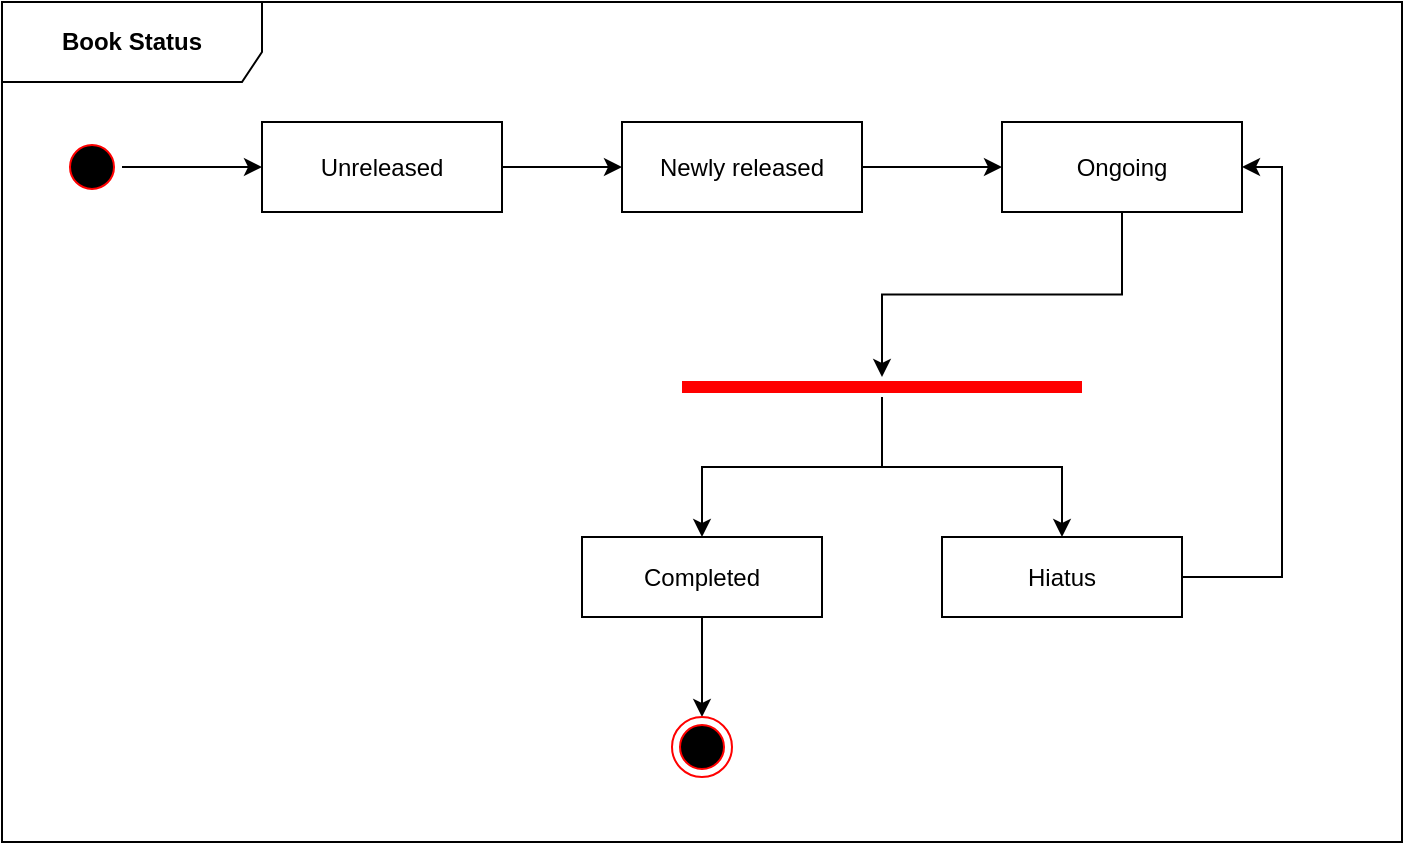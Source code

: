 <mxfile version="21.2.1" type="device">
  <diagram name="Page-1" id="wy4apaUtkzLcrrEGbu5x">
    <mxGraphModel dx="1419" dy="819" grid="1" gridSize="10" guides="1" tooltips="1" connect="1" arrows="1" fold="1" page="1" pageScale="1" pageWidth="850" pageHeight="1100" math="0" shadow="0">
      <root>
        <mxCell id="0" />
        <mxCell id="1" parent="0" />
        <mxCell id="95huX523AQFn9EcMjhDn-1" value="&lt;b&gt;Book Status&lt;/b&gt;" style="shape=umlFrame;whiteSpace=wrap;html=1;pointerEvents=0;width=130;height=40;" vertex="1" parent="1">
          <mxGeometry x="80" y="40" width="700" height="420" as="geometry" />
        </mxCell>
        <mxCell id="95huX523AQFn9EcMjhDn-11" style="edgeStyle=orthogonalEdgeStyle;rounded=0;orthogonalLoop=1;jettySize=auto;html=1;entryX=0;entryY=0.5;entryDx=0;entryDy=0;" edge="1" parent="1" source="95huX523AQFn9EcMjhDn-2" target="95huX523AQFn9EcMjhDn-4">
          <mxGeometry relative="1" as="geometry" />
        </mxCell>
        <mxCell id="95huX523AQFn9EcMjhDn-2" value="" style="ellipse;html=1;shape=startState;fillColor=#000000;strokeColor=#ff0000;" vertex="1" parent="1">
          <mxGeometry x="110" y="107.5" width="30" height="30" as="geometry" />
        </mxCell>
        <mxCell id="95huX523AQFn9EcMjhDn-12" style="edgeStyle=orthogonalEdgeStyle;rounded=0;orthogonalLoop=1;jettySize=auto;html=1;entryX=0;entryY=0.5;entryDx=0;entryDy=0;" edge="1" parent="1" source="95huX523AQFn9EcMjhDn-4" target="95huX523AQFn9EcMjhDn-5">
          <mxGeometry relative="1" as="geometry" />
        </mxCell>
        <mxCell id="95huX523AQFn9EcMjhDn-4" value="Unreleased" style="rounded=0;whiteSpace=wrap;html=1;" vertex="1" parent="1">
          <mxGeometry x="210" y="100" width="120" height="45" as="geometry" />
        </mxCell>
        <mxCell id="95huX523AQFn9EcMjhDn-13" style="edgeStyle=orthogonalEdgeStyle;rounded=0;orthogonalLoop=1;jettySize=auto;html=1;entryX=0;entryY=0.5;entryDx=0;entryDy=0;" edge="1" parent="1" source="95huX523AQFn9EcMjhDn-5" target="95huX523AQFn9EcMjhDn-6">
          <mxGeometry relative="1" as="geometry" />
        </mxCell>
        <mxCell id="95huX523AQFn9EcMjhDn-5" value="Newly released" style="rounded=0;whiteSpace=wrap;html=1;" vertex="1" parent="1">
          <mxGeometry x="390" y="100" width="120" height="45" as="geometry" />
        </mxCell>
        <mxCell id="95huX523AQFn9EcMjhDn-16" style="edgeStyle=orthogonalEdgeStyle;rounded=0;orthogonalLoop=1;jettySize=auto;html=1;" edge="1" parent="1" source="95huX523AQFn9EcMjhDn-6" target="95huX523AQFn9EcMjhDn-7">
          <mxGeometry relative="1" as="geometry" />
        </mxCell>
        <mxCell id="95huX523AQFn9EcMjhDn-6" value="Ongoing" style="rounded=0;whiteSpace=wrap;html=1;" vertex="1" parent="1">
          <mxGeometry x="580" y="100" width="120" height="45" as="geometry" />
        </mxCell>
        <mxCell id="95huX523AQFn9EcMjhDn-14" style="edgeStyle=orthogonalEdgeStyle;rounded=0;orthogonalLoop=1;jettySize=auto;html=1;entryX=0.5;entryY=0;entryDx=0;entryDy=0;" edge="1" parent="1" source="95huX523AQFn9EcMjhDn-7" target="95huX523AQFn9EcMjhDn-10">
          <mxGeometry relative="1" as="geometry" />
        </mxCell>
        <mxCell id="95huX523AQFn9EcMjhDn-15" style="edgeStyle=orthogonalEdgeStyle;rounded=0;orthogonalLoop=1;jettySize=auto;html=1;entryX=0.5;entryY=0;entryDx=0;entryDy=0;" edge="1" parent="1" source="95huX523AQFn9EcMjhDn-7" target="95huX523AQFn9EcMjhDn-9">
          <mxGeometry relative="1" as="geometry" />
        </mxCell>
        <mxCell id="95huX523AQFn9EcMjhDn-7" value="" style="shape=line;html=1;strokeWidth=6;strokeColor=#ff0000;" vertex="1" parent="1">
          <mxGeometry x="420" y="227.5" width="200" height="10" as="geometry" />
        </mxCell>
        <mxCell id="95huX523AQFn9EcMjhDn-19" style="edgeStyle=orthogonalEdgeStyle;rounded=0;orthogonalLoop=1;jettySize=auto;html=1;entryX=0.5;entryY=0;entryDx=0;entryDy=0;" edge="1" parent="1" source="95huX523AQFn9EcMjhDn-9" target="95huX523AQFn9EcMjhDn-18">
          <mxGeometry relative="1" as="geometry" />
        </mxCell>
        <mxCell id="95huX523AQFn9EcMjhDn-9" value="Completed" style="rounded=0;whiteSpace=wrap;html=1;" vertex="1" parent="1">
          <mxGeometry x="370" y="307.5" width="120" height="40" as="geometry" />
        </mxCell>
        <mxCell id="95huX523AQFn9EcMjhDn-17" style="edgeStyle=orthogonalEdgeStyle;rounded=0;orthogonalLoop=1;jettySize=auto;html=1;entryX=1;entryY=0.5;entryDx=0;entryDy=0;" edge="1" parent="1" source="95huX523AQFn9EcMjhDn-10" target="95huX523AQFn9EcMjhDn-6">
          <mxGeometry relative="1" as="geometry">
            <Array as="points">
              <mxPoint x="720" y="327.5" />
              <mxPoint x="720" y="122.5" />
            </Array>
          </mxGeometry>
        </mxCell>
        <mxCell id="95huX523AQFn9EcMjhDn-10" value="Hiatus" style="rounded=0;whiteSpace=wrap;html=1;" vertex="1" parent="1">
          <mxGeometry x="550" y="307.5" width="120" height="40" as="geometry" />
        </mxCell>
        <mxCell id="95huX523AQFn9EcMjhDn-18" value="" style="ellipse;html=1;shape=endState;fillColor=#000000;strokeColor=#ff0000;" vertex="1" parent="1">
          <mxGeometry x="415" y="397.5" width="30" height="30" as="geometry" />
        </mxCell>
      </root>
    </mxGraphModel>
  </diagram>
</mxfile>
